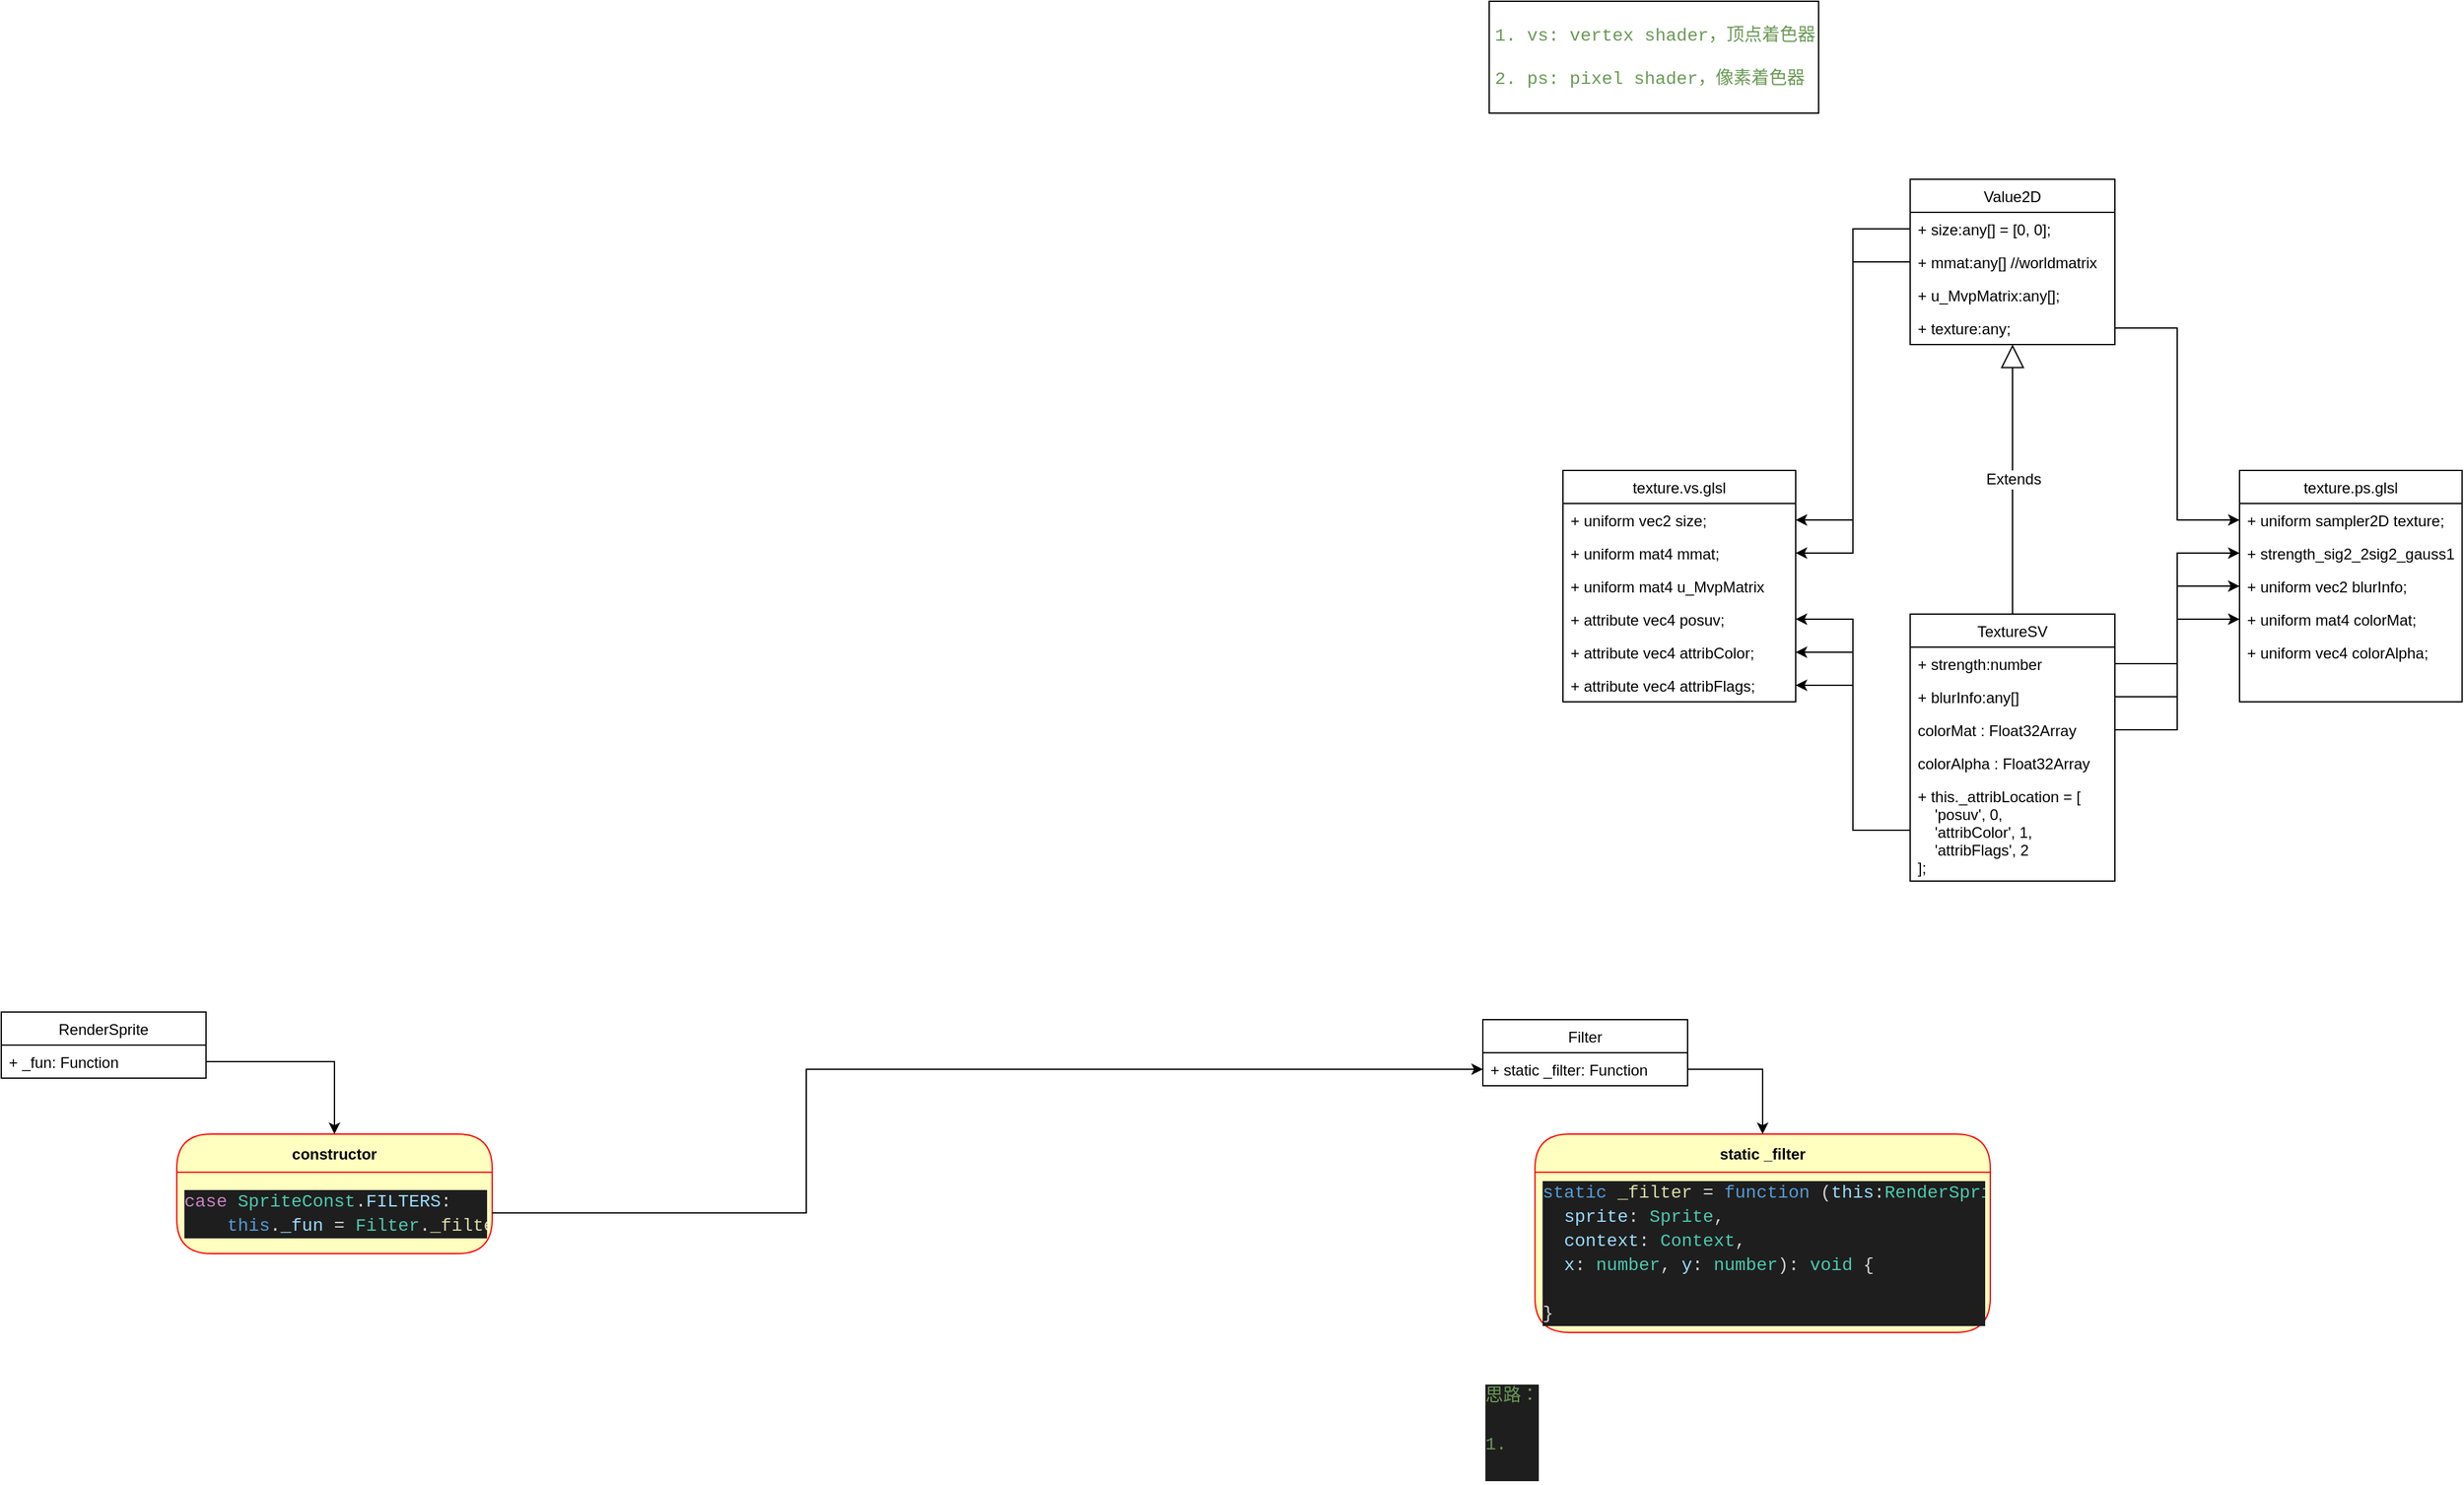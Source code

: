 <mxfile version="20.7.4" type="github">
  <diagram id="M42NnmqpqFZ3cQRCHTO3" name="filter">
    <mxGraphModel dx="1195" dy="1464" grid="0" gridSize="10" guides="1" tooltips="1" connect="1" arrows="1" fold="1" page="1" pageScale="1" pageWidth="1169" pageHeight="827" math="0" shadow="0">
      <root>
        <mxCell id="0" />
        <mxCell id="1" parent="0" />
        <mxCell id="om8WLNE7WLuTiv04zeyO-1" value="RenderSprite" style="swimlane;fontStyle=0;childLayout=stackLayout;horizontal=1;startSize=26;fillColor=none;horizontalStack=0;resizeParent=1;resizeParentMax=0;resizeLast=0;collapsible=1;marginBottom=0;" vertex="1" parent="1">
          <mxGeometry x="16" y="8" width="161" height="52" as="geometry" />
        </mxCell>
        <mxCell id="om8WLNE7WLuTiv04zeyO-2" value="+ _fun: Function" style="text;strokeColor=none;fillColor=none;align=left;verticalAlign=top;spacingLeft=4;spacingRight=4;overflow=hidden;rotatable=0;points=[[0,0.5],[1,0.5]];portConstraint=eastwest;" vertex="1" parent="om8WLNE7WLuTiv04zeyO-1">
          <mxGeometry y="26" width="161" height="26" as="geometry" />
        </mxCell>
        <mxCell id="om8WLNE7WLuTiv04zeyO-3" value="constructor" style="swimlane;fontStyle=1;align=center;verticalAlign=middle;childLayout=stackLayout;horizontal=1;startSize=30;horizontalStack=0;resizeParent=0;resizeLast=1;container=0;fontColor=#000000;collapsible=0;rounded=1;arcSize=30;strokeColor=#ff0000;fillColor=#ffffc0;swimlaneFillColor=#ffffc0;dropTarget=0;" vertex="1" parent="1">
          <mxGeometry x="154" y="104" width="248" height="94" as="geometry" />
        </mxCell>
        <mxCell id="om8WLNE7WLuTiv04zeyO-4" value="&lt;div style=&quot;color: rgb(212, 212, 212); background-color: rgb(30, 30, 30); font-family: Consolas, &amp;quot;Courier New&amp;quot;, monospace; font-size: 14px; line-height: 19px;&quot;&gt;&lt;div style=&quot;line-height: 19px;&quot;&gt;&lt;div style=&quot;line-height: 19px;&quot;&gt;&lt;div style=&quot;line-height: 19px;&quot;&gt;&lt;div&gt;&lt;span style=&quot;color: #c586c0;&quot;&gt;case&lt;/span&gt;&amp;nbsp;&lt;span style=&quot;color: #4ec9b0;&quot;&gt;SpriteConst&lt;/span&gt;.&lt;span style=&quot;color: #9cdcfe;&quot;&gt;FILTERS&lt;/span&gt;:&lt;/div&gt;&lt;div&gt;&amp;nbsp;&amp;nbsp;&amp;nbsp;&amp;nbsp;&lt;span style=&quot;color: #569cd6;&quot;&gt;this&lt;/span&gt;.&lt;span style=&quot;color: #9cdcfe;&quot;&gt;_fun&lt;/span&gt;&amp;nbsp;=&amp;nbsp;&lt;span style=&quot;color: #4ec9b0;&quot;&gt;Filter&lt;/span&gt;.&lt;span style=&quot;color: #dcdcaa;&quot;&gt;_filter&lt;/span&gt;;&lt;/div&gt;&lt;/div&gt;&lt;/div&gt;&lt;/div&gt;&lt;/div&gt;" style="text;html=1;strokeColor=none;fillColor=none;align=left;verticalAlign=middle;spacingLeft=4;spacingRight=4;whiteSpace=wrap;overflow=hidden;rotatable=0;fontColor=#000000;" vertex="1" parent="om8WLNE7WLuTiv04zeyO-3">
          <mxGeometry y="30" width="248" height="64" as="geometry" />
        </mxCell>
        <mxCell id="om8WLNE7WLuTiv04zeyO-5" style="edgeStyle=orthogonalEdgeStyle;rounded=0;orthogonalLoop=1;jettySize=auto;html=1;" edge="1" parent="1" source="om8WLNE7WLuTiv04zeyO-2" target="om8WLNE7WLuTiv04zeyO-3">
          <mxGeometry relative="1" as="geometry" />
        </mxCell>
        <mxCell id="om8WLNE7WLuTiv04zeyO-6" value="Filter" style="swimlane;fontStyle=0;childLayout=stackLayout;horizontal=1;startSize=26;fillColor=none;horizontalStack=0;resizeParent=1;resizeParentMax=0;resizeLast=0;collapsible=1;marginBottom=0;" vertex="1" parent="1">
          <mxGeometry x="1181" y="14" width="161" height="52" as="geometry" />
        </mxCell>
        <mxCell id="om8WLNE7WLuTiv04zeyO-7" value="+ static _filter: Function" style="text;strokeColor=none;fillColor=none;align=left;verticalAlign=top;spacingLeft=4;spacingRight=4;overflow=hidden;rotatable=0;points=[[0,0.5],[1,0.5]];portConstraint=eastwest;" vertex="1" parent="om8WLNE7WLuTiv04zeyO-6">
          <mxGeometry y="26" width="161" height="26" as="geometry" />
        </mxCell>
        <mxCell id="om8WLNE7WLuTiv04zeyO-8" value="static _filter" style="swimlane;fontStyle=1;align=center;verticalAlign=middle;childLayout=stackLayout;horizontal=1;startSize=30;horizontalStack=0;resizeParent=0;resizeLast=1;container=0;fontColor=#000000;collapsible=0;rounded=1;arcSize=30;strokeColor=#ff0000;fillColor=#ffffc0;swimlaneFillColor=#ffffc0;dropTarget=0;" vertex="1" parent="1">
          <mxGeometry x="1222" y="104" width="358" height="156" as="geometry" />
        </mxCell>
        <mxCell id="om8WLNE7WLuTiv04zeyO-9" value="&lt;div style=&quot;color: rgb(212, 212, 212); background-color: rgb(30, 30, 30); font-family: Consolas, &amp;quot;Courier New&amp;quot;, monospace; font-size: 14px; line-height: 19px;&quot;&gt;&lt;div style=&quot;line-height: 19px;&quot;&gt;&lt;div style=&quot;line-height: 19px;&quot;&gt;&lt;div style=&quot;line-height: 19px;&quot;&gt;&lt;div style=&quot;line-height: 19px;&quot;&gt;&lt;span style=&quot;color: #569cd6;&quot;&gt;static&lt;/span&gt;&amp;nbsp;&lt;span style=&quot;color: #dcdcaa;&quot;&gt;_filter&lt;/span&gt;&amp;nbsp;=&amp;nbsp;&lt;span style=&quot;color: #569cd6;&quot;&gt;function&lt;/span&gt;&amp;nbsp;(&lt;span style=&quot;color: #9cdcfe;&quot;&gt;this&lt;/span&gt;:&lt;span style=&quot;color: #4ec9b0;&quot;&gt;RenderSprite&lt;/span&gt;,&lt;/div&gt;&lt;div style=&quot;line-height: 19px;&quot;&gt;&lt;span style=&quot;color: #9cdcfe;&quot;&gt;&lt;span style=&quot;white-space: pre;&quot;&gt;	&lt;/span&gt;&lt;span style=&quot;white-space: pre;&quot;&gt;	&lt;/span&gt;sprite&lt;/span&gt;:&amp;nbsp;&lt;span style=&quot;color: #4ec9b0;&quot;&gt;Sprite&lt;/span&gt;,&amp;nbsp;&lt;/div&gt;&lt;div style=&quot;line-height: 19px;&quot;&gt;&lt;span style=&quot;color: #9cdcfe;&quot;&gt;&lt;span style=&quot;white-space: pre;&quot;&gt;	&lt;/span&gt;&lt;span style=&quot;white-space: pre;&quot;&gt;	&lt;/span&gt;context&lt;/span&gt;:&amp;nbsp;&lt;span style=&quot;color: #4ec9b0;&quot;&gt;Context&lt;/span&gt;,&amp;nbsp;&lt;/div&gt;&lt;div style=&quot;line-height: 19px;&quot;&gt;&lt;span style=&quot;color: #9cdcfe;&quot;&gt;&lt;span style=&quot;white-space: pre;&quot;&gt;	&lt;/span&gt;&lt;span style=&quot;white-space: pre;&quot;&gt;	&lt;/span&gt;x&lt;/span&gt;:&amp;nbsp;&lt;span style=&quot;color: #4ec9b0;&quot;&gt;number&lt;/span&gt;,&amp;nbsp;&lt;span style=&quot;color: #9cdcfe;&quot;&gt;y&lt;/span&gt;:&amp;nbsp;&lt;span style=&quot;color: #4ec9b0;&quot;&gt;number&lt;/span&gt;):&amp;nbsp;&lt;span style=&quot;color: #4ec9b0;&quot;&gt;void&lt;/span&gt;&amp;nbsp;{&lt;/div&gt;&lt;div style=&quot;line-height: 19px;&quot;&gt;&lt;br&gt;&lt;/div&gt;&lt;div style=&quot;line-height: 19px;&quot;&gt;}&lt;/div&gt;&lt;/div&gt;&lt;/div&gt;&lt;/div&gt;&lt;/div&gt;" style="text;html=1;strokeColor=none;fillColor=none;align=left;verticalAlign=middle;spacingLeft=4;spacingRight=4;whiteSpace=wrap;overflow=hidden;rotatable=0;fontColor=#000000;" vertex="1" parent="om8WLNE7WLuTiv04zeyO-8">
          <mxGeometry y="30" width="358" height="126" as="geometry" />
        </mxCell>
        <mxCell id="om8WLNE7WLuTiv04zeyO-10" style="edgeStyle=orthogonalEdgeStyle;rounded=0;orthogonalLoop=1;jettySize=auto;html=1;" edge="1" parent="1" source="om8WLNE7WLuTiv04zeyO-7" target="om8WLNE7WLuTiv04zeyO-8">
          <mxGeometry relative="1" as="geometry" />
        </mxCell>
        <mxCell id="om8WLNE7WLuTiv04zeyO-11" style="edgeStyle=orthogonalEdgeStyle;rounded=0;orthogonalLoop=1;jettySize=auto;html=1;" edge="1" parent="1" source="om8WLNE7WLuTiv04zeyO-4" target="om8WLNE7WLuTiv04zeyO-7">
          <mxGeometry relative="1" as="geometry">
            <Array as="points">
              <mxPoint x="649" y="166" />
              <mxPoint x="649" y="53" />
            </Array>
          </mxGeometry>
        </mxCell>
        <mxCell id="om8WLNE7WLuTiv04zeyO-12" value="&lt;div style=&quot;background-color: rgb(30, 30, 30); font-family: Consolas, &amp;quot;Courier New&amp;quot;, monospace; font-size: 14px; line-height: 19px;&quot;&gt;&lt;div style=&quot;&quot;&gt;&lt;font color=&quot;#6a9955&quot;&gt;思路：&lt;/font&gt;&lt;/div&gt;&lt;div style=&quot;&quot;&gt;&lt;font color=&quot;#6a9955&quot;&gt;&lt;br&gt;&lt;/font&gt;&lt;/div&gt;&lt;div style=&quot;&quot;&gt;&lt;font color=&quot;#6a9955&quot;&gt;1.&amp;nbsp;&lt;/font&gt;&lt;/div&gt;&lt;div style=&quot;&quot;&gt;&lt;font color=&quot;#6a9955&quot;&gt;&lt;br&gt;&lt;/font&gt;&lt;/div&gt;&lt;/div&gt;" style="text;html=1;strokeColor=none;fillColor=none;align=left;verticalAlign=middle;whiteSpace=wrap;rounded=0;fillStyle=solid;fontSize=5;fontColor=#FFFFFF;" vertex="1" parent="1">
          <mxGeometry x="1181" y="296" width="497" height="83" as="geometry" />
        </mxCell>
        <mxCell id="om8WLNE7WLuTiv04zeyO-13" value="&lt;div style=&quot;color: rgb(255, 255, 255); font-family: Consolas, &amp;quot;Courier New&amp;quot;, monospace; font-size: 14px; text-align: left;&quot;&gt;&lt;span style=&quot;background-color: initial; color: rgb(106, 153, 85);&quot;&gt;1. vs: vertex shader，顶点着色器&lt;/span&gt;&lt;br&gt;&lt;/div&gt;&lt;div style=&quot;color: rgb(255, 255, 255); font-family: Consolas, &amp;quot;Courier New&amp;quot;, monospace; font-size: 14px; text-align: left;&quot;&gt;&lt;font color=&quot;#6a9955&quot;&gt;&lt;br&gt;&lt;/font&gt;&lt;/div&gt;&lt;div style=&quot;color: rgb(255, 255, 255); font-family: Consolas, &amp;quot;Courier New&amp;quot;, monospace; font-size: 14px; text-align: left;&quot;&gt;&lt;font color=&quot;#6a9955&quot;&gt;2. ps: pixel shader，像素着色器&lt;/font&gt;&lt;/div&gt;" style="html=1;" vertex="1" parent="1">
          <mxGeometry x="1186" y="-787" width="259" height="88" as="geometry" />
        </mxCell>
        <mxCell id="om8WLNE7WLuTiv04zeyO-14" value="TextureSV" style="swimlane;fontStyle=0;childLayout=stackLayout;horizontal=1;startSize=26;fillColor=none;horizontalStack=0;resizeParent=1;resizeParentMax=0;resizeLast=0;collapsible=1;marginBottom=0;" vertex="1" parent="1">
          <mxGeometry x="1517" y="-305" width="161" height="210" as="geometry" />
        </mxCell>
        <mxCell id="om8WLNE7WLuTiv04zeyO-15" value="+ strength:number" style="text;strokeColor=none;fillColor=none;align=left;verticalAlign=top;spacingLeft=4;spacingRight=4;overflow=hidden;rotatable=0;points=[[0,0.5],[1,0.5]];portConstraint=eastwest;" vertex="1" parent="om8WLNE7WLuTiv04zeyO-14">
          <mxGeometry y="26" width="161" height="26" as="geometry" />
        </mxCell>
        <mxCell id="om8WLNE7WLuTiv04zeyO-16" value="+ blurInfo:any[]" style="text;strokeColor=none;fillColor=none;align=left;verticalAlign=top;spacingLeft=4;spacingRight=4;overflow=hidden;rotatable=0;points=[[0,0.5],[1,0.5]];portConstraint=eastwest;" vertex="1" parent="om8WLNE7WLuTiv04zeyO-14">
          <mxGeometry y="52" width="161" height="26" as="geometry" />
        </mxCell>
        <mxCell id="om8WLNE7WLuTiv04zeyO-17" value="colorMat : Float32Array" style="text;strokeColor=none;fillColor=none;align=left;verticalAlign=top;spacingLeft=4;spacingRight=4;overflow=hidden;rotatable=0;points=[[0,0.5],[1,0.5]];portConstraint=eastwest;" vertex="1" parent="om8WLNE7WLuTiv04zeyO-14">
          <mxGeometry y="78" width="161" height="26" as="geometry" />
        </mxCell>
        <mxCell id="om8WLNE7WLuTiv04zeyO-18" value="colorAlpha : Float32Array" style="text;strokeColor=none;fillColor=none;align=left;verticalAlign=top;spacingLeft=4;spacingRight=4;overflow=hidden;rotatable=0;points=[[0,0.5],[1,0.5]];portConstraint=eastwest;" vertex="1" parent="om8WLNE7WLuTiv04zeyO-14">
          <mxGeometry y="104" width="161" height="26" as="geometry" />
        </mxCell>
        <mxCell id="om8WLNE7WLuTiv04zeyO-19" value="+ this._attribLocation = [&#xa;    &#39;posuv&#39;, 0, &#xa;    &#39;attribColor&#39;, 1, &#xa;    &#39;attribFlags&#39;, 2&#xa;];" style="text;strokeColor=none;fillColor=none;align=left;verticalAlign=top;spacingLeft=4;spacingRight=4;overflow=hidden;rotatable=0;points=[[0,0.5],[1,0.5]];portConstraint=eastwest;" vertex="1" parent="om8WLNE7WLuTiv04zeyO-14">
          <mxGeometry y="130" width="161" height="80" as="geometry" />
        </mxCell>
        <mxCell id="om8WLNE7WLuTiv04zeyO-20" value="Value2D" style="swimlane;fontStyle=0;childLayout=stackLayout;horizontal=1;startSize=26;fillColor=none;horizontalStack=0;resizeParent=1;resizeParentMax=0;resizeLast=0;collapsible=1;marginBottom=0;" vertex="1" parent="1">
          <mxGeometry x="1517" y="-647" width="161" height="130" as="geometry" />
        </mxCell>
        <mxCell id="om8WLNE7WLuTiv04zeyO-21" value="+ size:any[] = [0, 0];" style="text;strokeColor=none;fillColor=none;align=left;verticalAlign=top;spacingLeft=4;spacingRight=4;overflow=hidden;rotatable=0;points=[[0,0.5],[1,0.5]];portConstraint=eastwest;" vertex="1" parent="om8WLNE7WLuTiv04zeyO-20">
          <mxGeometry y="26" width="161" height="26" as="geometry" />
        </mxCell>
        <mxCell id="om8WLNE7WLuTiv04zeyO-41" value="+ mmat:any[] //worldmatrix" style="text;strokeColor=none;fillColor=none;align=left;verticalAlign=top;spacingLeft=4;spacingRight=4;overflow=hidden;rotatable=0;points=[[0,0.5],[1,0.5]];portConstraint=eastwest;" vertex="1" parent="om8WLNE7WLuTiv04zeyO-20">
          <mxGeometry y="52" width="161" height="26" as="geometry" />
        </mxCell>
        <mxCell id="om8WLNE7WLuTiv04zeyO-45" value="+ u_MvpMatrix:any[]; " style="text;strokeColor=none;fillColor=none;align=left;verticalAlign=top;spacingLeft=4;spacingRight=4;overflow=hidden;rotatable=0;points=[[0,0.5],[1,0.5]];portConstraint=eastwest;" vertex="1" parent="om8WLNE7WLuTiv04zeyO-20">
          <mxGeometry y="78" width="161" height="26" as="geometry" />
        </mxCell>
        <mxCell id="om8WLNE7WLuTiv04zeyO-47" value="+ texture:any;" style="text;strokeColor=none;fillColor=none;align=left;verticalAlign=top;spacingLeft=4;spacingRight=4;overflow=hidden;rotatable=0;points=[[0,0.5],[1,0.5]];portConstraint=eastwest;" vertex="1" parent="om8WLNE7WLuTiv04zeyO-20">
          <mxGeometry y="104" width="161" height="26" as="geometry" />
        </mxCell>
        <mxCell id="om8WLNE7WLuTiv04zeyO-22" value="Extends" style="endArrow=block;endSize=16;endFill=0;html=1;rounded=0;fontFamily=Helvetica;fontSize=12;fontColor=#000000;exitX=0.5;exitY=0;exitDx=0;exitDy=0;" edge="1" parent="1" source="om8WLNE7WLuTiv04zeyO-14" target="om8WLNE7WLuTiv04zeyO-20">
          <mxGeometry width="160" relative="1" as="geometry">
            <mxPoint x="1469.5" y="-306" as="sourcePoint" />
            <mxPoint x="1469.5" y="-361" as="targetPoint" />
          </mxGeometry>
        </mxCell>
        <mxCell id="om8WLNE7WLuTiv04zeyO-23" value="texture.vs.glsl" style="swimlane;fontStyle=0;childLayout=stackLayout;horizontal=1;startSize=26;fillColor=none;horizontalStack=0;resizeParent=1;resizeParentMax=0;resizeLast=0;collapsible=1;marginBottom=0;" vertex="1" parent="1">
          <mxGeometry x="1244" y="-418" width="183" height="182" as="geometry" />
        </mxCell>
        <mxCell id="om8WLNE7WLuTiv04zeyO-39" value="+ uniform vec2 size;" style="text;strokeColor=none;fillColor=none;align=left;verticalAlign=top;spacingLeft=4;spacingRight=4;overflow=hidden;rotatable=0;points=[[0,0.5],[1,0.5]];portConstraint=eastwest;" vertex="1" parent="om8WLNE7WLuTiv04zeyO-23">
          <mxGeometry y="26" width="183" height="26" as="geometry" />
        </mxCell>
        <mxCell id="om8WLNE7WLuTiv04zeyO-42" value="+ uniform mat4 mmat;" style="text;strokeColor=none;fillColor=none;align=left;verticalAlign=top;spacingLeft=4;spacingRight=4;overflow=hidden;rotatable=0;points=[[0,0.5],[1,0.5]];portConstraint=eastwest;" vertex="1" parent="om8WLNE7WLuTiv04zeyO-23">
          <mxGeometry y="52" width="183" height="26" as="geometry" />
        </mxCell>
        <mxCell id="om8WLNE7WLuTiv04zeyO-44" value="+ uniform mat4 u_MvpMatrix" style="text;strokeColor=none;fillColor=none;align=left;verticalAlign=top;spacingLeft=4;spacingRight=4;overflow=hidden;rotatable=0;points=[[0,0.5],[1,0.5]];portConstraint=eastwest;" vertex="1" parent="om8WLNE7WLuTiv04zeyO-23">
          <mxGeometry y="78" width="183" height="26" as="geometry" />
        </mxCell>
        <mxCell id="om8WLNE7WLuTiv04zeyO-24" value="+ attribute vec4 posuv;" style="text;strokeColor=none;fillColor=none;align=left;verticalAlign=top;spacingLeft=4;spacingRight=4;overflow=hidden;rotatable=0;points=[[0,0.5],[1,0.5]];portConstraint=eastwest;" vertex="1" parent="om8WLNE7WLuTiv04zeyO-23">
          <mxGeometry y="104" width="183" height="26" as="geometry" />
        </mxCell>
        <mxCell id="om8WLNE7WLuTiv04zeyO-25" value="+ attribute vec4 attribColor;" style="text;strokeColor=none;fillColor=none;align=left;verticalAlign=top;spacingLeft=4;spacingRight=4;overflow=hidden;rotatable=0;points=[[0,0.5],[1,0.5]];portConstraint=eastwest;" vertex="1" parent="om8WLNE7WLuTiv04zeyO-23">
          <mxGeometry y="130" width="183" height="26" as="geometry" />
        </mxCell>
        <mxCell id="om8WLNE7WLuTiv04zeyO-26" value="+ attribute vec4 attribFlags;" style="text;strokeColor=none;fillColor=none;align=left;verticalAlign=top;spacingLeft=4;spacingRight=4;overflow=hidden;rotatable=0;points=[[0,0.5],[1,0.5]];portConstraint=eastwest;" vertex="1" parent="om8WLNE7WLuTiv04zeyO-23">
          <mxGeometry y="156" width="183" height="26" as="geometry" />
        </mxCell>
        <mxCell id="om8WLNE7WLuTiv04zeyO-27" value="texture.ps.glsl" style="swimlane;fontStyle=0;childLayout=stackLayout;horizontal=1;startSize=26;fillColor=none;horizontalStack=0;resizeParent=1;resizeParentMax=0;resizeLast=0;collapsible=1;marginBottom=0;" vertex="1" parent="1">
          <mxGeometry x="1776" y="-418" width="175" height="182" as="geometry" />
        </mxCell>
        <mxCell id="om8WLNE7WLuTiv04zeyO-46" value="+ uniform sampler2D texture;" style="text;strokeColor=none;fillColor=none;align=left;verticalAlign=top;spacingLeft=4;spacingRight=4;overflow=hidden;rotatable=0;points=[[0,0.5],[1,0.5]];portConstraint=eastwest;" vertex="1" parent="om8WLNE7WLuTiv04zeyO-27">
          <mxGeometry y="26" width="175" height="26" as="geometry" />
        </mxCell>
        <mxCell id="om8WLNE7WLuTiv04zeyO-28" value="+ strength_sig2_2sig2_gauss1" style="text;strokeColor=none;fillColor=none;align=left;verticalAlign=top;spacingLeft=4;spacingRight=4;overflow=hidden;rotatable=0;points=[[0,0.5],[1,0.5]];portConstraint=eastwest;" vertex="1" parent="om8WLNE7WLuTiv04zeyO-27">
          <mxGeometry y="52" width="175" height="26" as="geometry" />
        </mxCell>
        <mxCell id="om8WLNE7WLuTiv04zeyO-29" value="+ uniform vec2 blurInfo;" style="text;strokeColor=none;fillColor=none;align=left;verticalAlign=top;spacingLeft=4;spacingRight=4;overflow=hidden;rotatable=0;points=[[0,0.5],[1,0.5]];portConstraint=eastwest;" vertex="1" parent="om8WLNE7WLuTiv04zeyO-27">
          <mxGeometry y="78" width="175" height="26" as="geometry" />
        </mxCell>
        <mxCell id="om8WLNE7WLuTiv04zeyO-30" value="+ uniform mat4 colorMat;" style="text;strokeColor=none;fillColor=none;align=left;verticalAlign=top;spacingLeft=4;spacingRight=4;overflow=hidden;rotatable=0;points=[[0,0.5],[1,0.5]];portConstraint=eastwest;" vertex="1" parent="om8WLNE7WLuTiv04zeyO-27">
          <mxGeometry y="104" width="175" height="26" as="geometry" />
        </mxCell>
        <mxCell id="om8WLNE7WLuTiv04zeyO-31" value="+ uniform vec4 colorAlpha;" style="text;strokeColor=none;fillColor=none;align=left;verticalAlign=top;spacingLeft=4;spacingRight=4;overflow=hidden;rotatable=0;points=[[0,0.5],[1,0.5]];portConstraint=eastwest;" vertex="1" parent="om8WLNE7WLuTiv04zeyO-27">
          <mxGeometry y="130" width="175" height="26" as="geometry" />
        </mxCell>
        <mxCell id="om8WLNE7WLuTiv04zeyO-32" style="text;strokeColor=none;fillColor=none;align=left;verticalAlign=top;spacingLeft=4;spacingRight=4;overflow=hidden;rotatable=0;points=[[0,0.5],[1,0.5]];portConstraint=eastwest;" vertex="1" parent="om8WLNE7WLuTiv04zeyO-27">
          <mxGeometry y="156" width="175" height="26" as="geometry" />
        </mxCell>
        <mxCell id="om8WLNE7WLuTiv04zeyO-33" style="edgeStyle=orthogonalEdgeStyle;rounded=0;orthogonalLoop=1;jettySize=auto;html=1;" edge="1" parent="1" source="om8WLNE7WLuTiv04zeyO-15" target="om8WLNE7WLuTiv04zeyO-28">
          <mxGeometry relative="1" as="geometry">
            <mxPoint x="1773.03" y="-232.909" as="targetPoint" />
          </mxGeometry>
        </mxCell>
        <mxCell id="om8WLNE7WLuTiv04zeyO-34" style="edgeStyle=orthogonalEdgeStyle;rounded=0;orthogonalLoop=1;jettySize=auto;html=1;" edge="1" parent="1" source="om8WLNE7WLuTiv04zeyO-16" target="om8WLNE7WLuTiv04zeyO-29">
          <mxGeometry relative="1" as="geometry" />
        </mxCell>
        <mxCell id="om8WLNE7WLuTiv04zeyO-35" style="edgeStyle=orthogonalEdgeStyle;rounded=0;orthogonalLoop=1;jettySize=auto;html=1;" edge="1" parent="1" source="om8WLNE7WLuTiv04zeyO-17" target="om8WLNE7WLuTiv04zeyO-30">
          <mxGeometry relative="1" as="geometry" />
        </mxCell>
        <mxCell id="om8WLNE7WLuTiv04zeyO-36" style="edgeStyle=orthogonalEdgeStyle;rounded=0;orthogonalLoop=1;jettySize=auto;html=1;" edge="1" parent="1" source="om8WLNE7WLuTiv04zeyO-19" target="om8WLNE7WLuTiv04zeyO-24">
          <mxGeometry relative="1" as="geometry" />
        </mxCell>
        <mxCell id="om8WLNE7WLuTiv04zeyO-37" style="edgeStyle=orthogonalEdgeStyle;rounded=0;orthogonalLoop=1;jettySize=auto;html=1;" edge="1" parent="1" source="om8WLNE7WLuTiv04zeyO-19" target="om8WLNE7WLuTiv04zeyO-25">
          <mxGeometry relative="1" as="geometry" />
        </mxCell>
        <mxCell id="om8WLNE7WLuTiv04zeyO-38" style="edgeStyle=orthogonalEdgeStyle;rounded=0;orthogonalLoop=1;jettySize=auto;html=1;" edge="1" parent="1" source="om8WLNE7WLuTiv04zeyO-19" target="om8WLNE7WLuTiv04zeyO-26">
          <mxGeometry relative="1" as="geometry" />
        </mxCell>
        <mxCell id="om8WLNE7WLuTiv04zeyO-40" style="edgeStyle=orthogonalEdgeStyle;rounded=0;orthogonalLoop=1;jettySize=auto;html=1;" edge="1" parent="1" source="om8WLNE7WLuTiv04zeyO-21" target="om8WLNE7WLuTiv04zeyO-39">
          <mxGeometry relative="1" as="geometry" />
        </mxCell>
        <mxCell id="om8WLNE7WLuTiv04zeyO-43" style="edgeStyle=orthogonalEdgeStyle;rounded=0;orthogonalLoop=1;jettySize=auto;html=1;" edge="1" parent="1" source="om8WLNE7WLuTiv04zeyO-41" target="om8WLNE7WLuTiv04zeyO-42">
          <mxGeometry relative="1" as="geometry" />
        </mxCell>
        <mxCell id="om8WLNE7WLuTiv04zeyO-48" style="edgeStyle=orthogonalEdgeStyle;rounded=0;orthogonalLoop=1;jettySize=auto;html=1;entryX=0;entryY=0.5;entryDx=0;entryDy=0;" edge="1" parent="1" source="om8WLNE7WLuTiv04zeyO-47" target="om8WLNE7WLuTiv04zeyO-46">
          <mxGeometry relative="1" as="geometry" />
        </mxCell>
      </root>
    </mxGraphModel>
  </diagram>
</mxfile>
